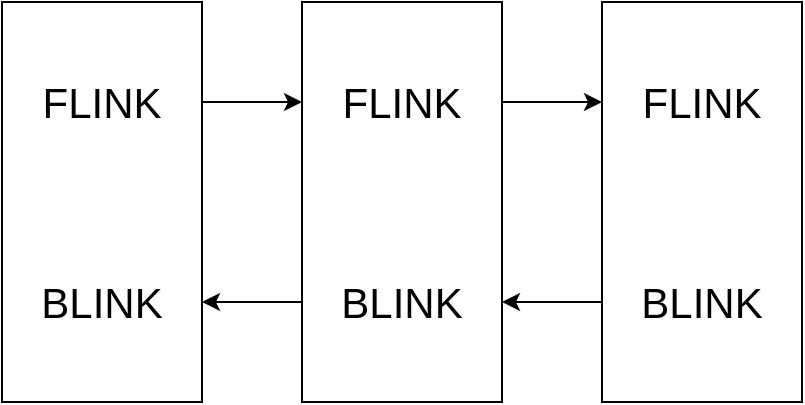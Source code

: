 <mxfile version="12.4.3" type="device" pages="1"><diagram id="NnUnYgEEcWj7BcXvfmsw" name="Page-1"><mxGraphModel dx="866" dy="441" grid="1" gridSize="10" guides="1" tooltips="1" connect="1" arrows="1" fold="1" page="1" pageScale="1" pageWidth="850" pageHeight="1100" math="0" shadow="0"><root><mxCell id="0"/><mxCell id="1" parent="0"/><mxCell id="Z2Vsyw029EkecMfB1RpH-1" value="" style="group;fontSize=21;" vertex="1" connectable="0" parent="1"><mxGeometry x="240" y="40" width="400" height="200" as="geometry"/></mxCell><mxCell id="LlQlQFRaXEDvb1NUixfH-13" value="" style="group;fontSize=21;" parent="Z2Vsyw029EkecMfB1RpH-1" vertex="1" connectable="0"><mxGeometry width="100" height="200" as="geometry"/></mxCell><mxCell id="LlQlQFRaXEDvb1NUixfH-1" value="" style="rounded=0;whiteSpace=wrap;html=1;fontSize=21;" parent="LlQlQFRaXEDvb1NUixfH-13" vertex="1"><mxGeometry width="100" height="200" as="geometry"/></mxCell><mxCell id="LlQlQFRaXEDvb1NUixfH-7" value="FLINK" style="text;html=1;strokeColor=none;fillColor=none;align=center;verticalAlign=middle;whiteSpace=wrap;rounded=0;fontSize=21;" parent="LlQlQFRaXEDvb1NUixfH-13" vertex="1"><mxGeometry x="25" y="33.333" width="50" height="33.333" as="geometry"/></mxCell><mxCell id="LlQlQFRaXEDvb1NUixfH-9" value="BLINK" style="text;html=1;strokeColor=none;fillColor=none;align=center;verticalAlign=middle;whiteSpace=wrap;rounded=0;fontSize=21;" parent="LlQlQFRaXEDvb1NUixfH-13" vertex="1"><mxGeometry x="25" y="133.333" width="50" height="33.333" as="geometry"/></mxCell><mxCell id="LlQlQFRaXEDvb1NUixfH-14" value="" style="group;fontSize=21;" parent="Z2Vsyw029EkecMfB1RpH-1" vertex="1" connectable="0"><mxGeometry x="300" width="100" height="200" as="geometry"/></mxCell><mxCell id="LlQlQFRaXEDvb1NUixfH-3" value="" style="rounded=0;whiteSpace=wrap;html=1;fontSize=21;" parent="LlQlQFRaXEDvb1NUixfH-14" vertex="1"><mxGeometry width="100" height="200" as="geometry"/></mxCell><mxCell id="LlQlQFRaXEDvb1NUixfH-8" value="FLINK" style="text;html=1;strokeColor=none;fillColor=none;align=center;verticalAlign=middle;whiteSpace=wrap;rounded=0;fontSize=21;" parent="LlQlQFRaXEDvb1NUixfH-14" vertex="1"><mxGeometry x="25" y="33.333" width="50" height="33.333" as="geometry"/></mxCell><mxCell id="LlQlQFRaXEDvb1NUixfH-10" value="BLINK" style="text;html=1;strokeColor=none;fillColor=none;align=center;verticalAlign=middle;whiteSpace=wrap;rounded=0;fontSize=21;" parent="LlQlQFRaXEDvb1NUixfH-14" vertex="1"><mxGeometry x="25" y="133.333" width="50" height="33.333" as="geometry"/></mxCell><mxCell id="LlQlQFRaXEDvb1NUixfH-15" value="" style="group;fontSize=21;" parent="Z2Vsyw029EkecMfB1RpH-1" vertex="1" connectable="0"><mxGeometry x="150" width="100" height="200" as="geometry"/></mxCell><mxCell id="LlQlQFRaXEDvb1NUixfH-2" value="" style="rounded=0;whiteSpace=wrap;html=1;fontSize=21;" parent="LlQlQFRaXEDvb1NUixfH-15" vertex="1"><mxGeometry width="100" height="200" as="geometry"/></mxCell><mxCell id="LlQlQFRaXEDvb1NUixfH-11" value="FLINK" style="text;html=1;strokeColor=none;fillColor=none;align=center;verticalAlign=middle;whiteSpace=wrap;rounded=0;fontSize=21;" parent="LlQlQFRaXEDvb1NUixfH-15" vertex="1"><mxGeometry x="25" y="33.333" width="50" height="33.333" as="geometry"/></mxCell><mxCell id="LlQlQFRaXEDvb1NUixfH-12" value="BLINK" style="text;html=1;strokeColor=none;fillColor=none;align=center;verticalAlign=middle;whiteSpace=wrap;rounded=0;fontSize=21;" parent="LlQlQFRaXEDvb1NUixfH-15" vertex="1"><mxGeometry x="25" y="133.333" width="50" height="33.333" as="geometry"/></mxCell><mxCell id="LlQlQFRaXEDvb1NUixfH-16" style="edgeStyle=orthogonalEdgeStyle;rounded=0;orthogonalLoop=1;jettySize=auto;html=1;exitX=1;exitY=0.25;exitDx=0;exitDy=0;entryX=0;entryY=0.25;entryDx=0;entryDy=0;startArrow=none;startFill=0;endArrow=classic;endFill=1;fontSize=21;" parent="Z2Vsyw029EkecMfB1RpH-1" source="LlQlQFRaXEDvb1NUixfH-1" target="LlQlQFRaXEDvb1NUixfH-2" edge="1"><mxGeometry relative="1" as="geometry"/></mxCell><mxCell id="LlQlQFRaXEDvb1NUixfH-17" style="edgeStyle=orthogonalEdgeStyle;rounded=0;orthogonalLoop=1;jettySize=auto;html=1;exitX=1;exitY=0.25;exitDx=0;exitDy=0;entryX=0;entryY=0.25;entryDx=0;entryDy=0;startArrow=none;startFill=0;endArrow=classic;endFill=1;fontSize=21;" parent="Z2Vsyw029EkecMfB1RpH-1" source="LlQlQFRaXEDvb1NUixfH-2" target="LlQlQFRaXEDvb1NUixfH-3" edge="1"><mxGeometry relative="1" as="geometry"/></mxCell><mxCell id="LlQlQFRaXEDvb1NUixfH-18" style="edgeStyle=orthogonalEdgeStyle;rounded=0;orthogonalLoop=1;jettySize=auto;html=1;exitX=0;exitY=0.75;exitDx=0;exitDy=0;entryX=1;entryY=0.75;entryDx=0;entryDy=0;startArrow=none;startFill=0;endArrow=classic;endFill=1;fontSize=21;" parent="Z2Vsyw029EkecMfB1RpH-1" source="LlQlQFRaXEDvb1NUixfH-2" target="LlQlQFRaXEDvb1NUixfH-1" edge="1"><mxGeometry relative="1" as="geometry"/></mxCell><mxCell id="LlQlQFRaXEDvb1NUixfH-19" style="edgeStyle=orthogonalEdgeStyle;rounded=0;orthogonalLoop=1;jettySize=auto;html=1;exitX=0;exitY=0.75;exitDx=0;exitDy=0;entryX=1;entryY=0.75;entryDx=0;entryDy=0;startArrow=none;startFill=0;endArrow=classic;endFill=1;fontSize=21;" parent="Z2Vsyw029EkecMfB1RpH-1" source="LlQlQFRaXEDvb1NUixfH-3" target="LlQlQFRaXEDvb1NUixfH-2" edge="1"><mxGeometry relative="1" as="geometry"/></mxCell></root></mxGraphModel></diagram></mxfile>